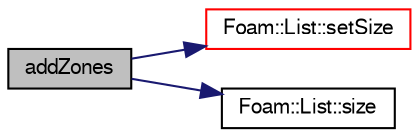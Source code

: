 digraph "addZones"
{
  bgcolor="transparent";
  edge [fontname="FreeSans",fontsize="10",labelfontname="FreeSans",labelfontsize="10"];
  node [fontname="FreeSans",fontsize="10",shape=record];
  rankdir="LR";
  Node1 [label="addZones",height=0.2,width=0.4,color="black", fillcolor="grey75", style="filled" fontcolor="black"];
  Node1 -> Node2 [color="midnightblue",fontsize="10",style="solid",fontname="FreeSans"];
  Node2 [label="Foam::List::setSize",height=0.2,width=0.4,color="red",URL="$a01325.html#aedb985ffeaf1bdbfeccc2a8730405703",tooltip="Reset size of List. "];
  Node1 -> Node3 [color="midnightblue",fontsize="10",style="solid",fontname="FreeSans"];
  Node3 [label="Foam::List::size",height=0.2,width=0.4,color="black",URL="$a01325.html#a8a5f6fa29bd4b500caf186f60245b384",tooltip="Override size to be inconsistent with allocated storage. "];
}
